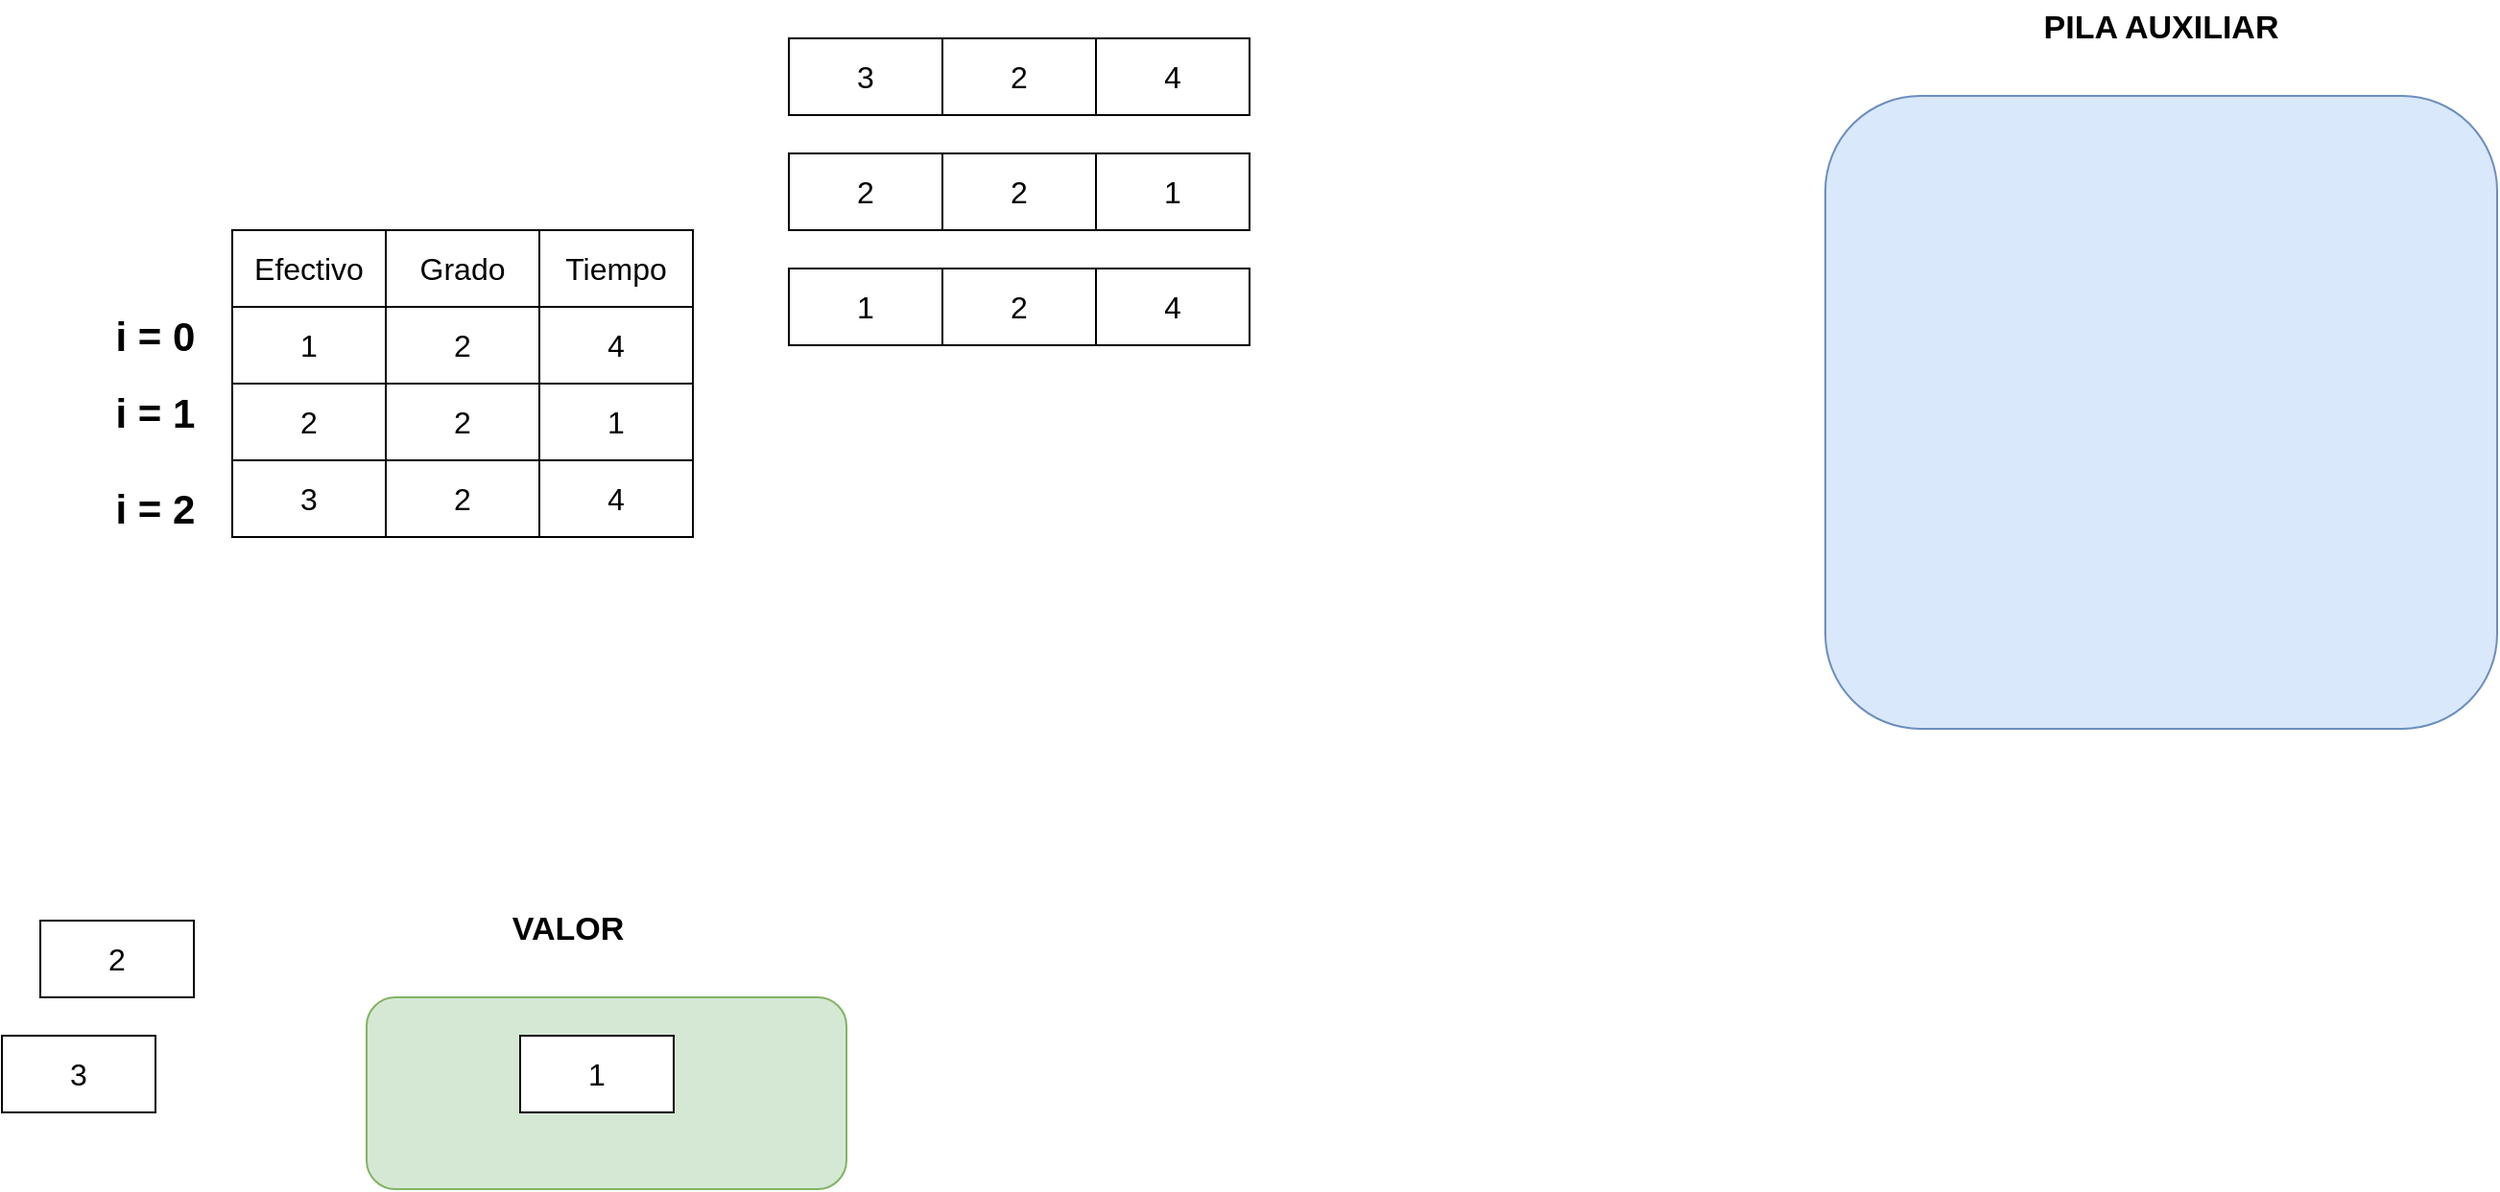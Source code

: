 <mxfile version="24.8.0">
  <diagram name="Page-1" id="RO83e8TsZ_ziVMQ4D4nY">
    <mxGraphModel dx="1820" dy="724" grid="1" gridSize="10" guides="1" tooltips="1" connect="1" arrows="1" fold="1" page="0" pageScale="1" pageWidth="850" pageHeight="1100" math="0" shadow="0">
      <root>
        <mxCell id="0" />
        <mxCell id="1" parent="0" />
        <mxCell id="15xjIEE3yB9wMmclx_-w-1" value="" style="rounded=1;whiteSpace=wrap;html=1;fillColor=#dae8fc;strokeColor=#6c8ebf;" vertex="1" parent="1">
          <mxGeometry x="760" y="100" width="350" height="330" as="geometry" />
        </mxCell>
        <mxCell id="15xjIEE3yB9wMmclx_-w-2" value="&lt;b&gt;&lt;font style=&quot;font-size: 17px;&quot;&gt;PILA AUXILIAR&lt;/font&gt;&lt;/b&gt;" style="text;html=1;align=center;verticalAlign=middle;whiteSpace=wrap;rounded=0;" vertex="1" parent="1">
          <mxGeometry x="830" y="50" width="210" height="30" as="geometry" />
        </mxCell>
        <mxCell id="15xjIEE3yB9wMmclx_-w-3" value="" style="shape=table;startSize=0;container=1;collapsible=0;childLayout=tableLayout;fontSize=16;" vertex="1" parent="1">
          <mxGeometry x="-70" y="170" width="240" height="160" as="geometry" />
        </mxCell>
        <mxCell id="15xjIEE3yB9wMmclx_-w-20" style="shape=tableRow;horizontal=0;startSize=0;swimlaneHead=0;swimlaneBody=0;strokeColor=inherit;top=0;left=0;bottom=0;right=0;collapsible=0;dropTarget=0;fillColor=none;points=[[0,0.5],[1,0.5]];portConstraint=eastwest;fontSize=16;" vertex="1" parent="15xjIEE3yB9wMmclx_-w-3">
          <mxGeometry width="240" height="40" as="geometry" />
        </mxCell>
        <mxCell id="15xjIEE3yB9wMmclx_-w-21" value="Efectivo" style="shape=partialRectangle;html=1;whiteSpace=wrap;connectable=0;strokeColor=inherit;overflow=hidden;fillColor=none;top=0;left=0;bottom=0;right=0;pointerEvents=1;fontSize=16;" vertex="1" parent="15xjIEE3yB9wMmclx_-w-20">
          <mxGeometry width="80" height="40" as="geometry">
            <mxRectangle width="80" height="40" as="alternateBounds" />
          </mxGeometry>
        </mxCell>
        <mxCell id="15xjIEE3yB9wMmclx_-w-22" value="Grado" style="shape=partialRectangle;html=1;whiteSpace=wrap;connectable=0;strokeColor=inherit;overflow=hidden;fillColor=none;top=0;left=0;bottom=0;right=0;pointerEvents=1;fontSize=16;" vertex="1" parent="15xjIEE3yB9wMmclx_-w-20">
          <mxGeometry x="80" width="80" height="40" as="geometry">
            <mxRectangle width="80" height="40" as="alternateBounds" />
          </mxGeometry>
        </mxCell>
        <mxCell id="15xjIEE3yB9wMmclx_-w-23" value="Tiempo" style="shape=partialRectangle;html=1;whiteSpace=wrap;connectable=0;strokeColor=inherit;overflow=hidden;fillColor=none;top=0;left=0;bottom=0;right=0;pointerEvents=1;fontSize=16;" vertex="1" parent="15xjIEE3yB9wMmclx_-w-20">
          <mxGeometry x="160" width="80" height="40" as="geometry">
            <mxRectangle width="80" height="40" as="alternateBounds" />
          </mxGeometry>
        </mxCell>
        <mxCell id="15xjIEE3yB9wMmclx_-w-4" value="" style="shape=tableRow;horizontal=0;startSize=0;swimlaneHead=0;swimlaneBody=0;strokeColor=inherit;top=0;left=0;bottom=0;right=0;collapsible=0;dropTarget=0;fillColor=none;points=[[0,0.5],[1,0.5]];portConstraint=eastwest;fontSize=16;" vertex="1" parent="15xjIEE3yB9wMmclx_-w-3">
          <mxGeometry y="40" width="240" height="40" as="geometry" />
        </mxCell>
        <mxCell id="15xjIEE3yB9wMmclx_-w-5" value="1" style="shape=partialRectangle;html=1;whiteSpace=wrap;connectable=0;strokeColor=inherit;overflow=hidden;fillColor=none;top=0;left=0;bottom=0;right=0;pointerEvents=1;fontSize=16;" vertex="1" parent="15xjIEE3yB9wMmclx_-w-4">
          <mxGeometry width="80" height="40" as="geometry">
            <mxRectangle width="80" height="40" as="alternateBounds" />
          </mxGeometry>
        </mxCell>
        <mxCell id="15xjIEE3yB9wMmclx_-w-6" value="2" style="shape=partialRectangle;html=1;whiteSpace=wrap;connectable=0;strokeColor=inherit;overflow=hidden;fillColor=none;top=0;left=0;bottom=0;right=0;pointerEvents=1;fontSize=16;" vertex="1" parent="15xjIEE3yB9wMmclx_-w-4">
          <mxGeometry x="80" width="80" height="40" as="geometry">
            <mxRectangle width="80" height="40" as="alternateBounds" />
          </mxGeometry>
        </mxCell>
        <mxCell id="15xjIEE3yB9wMmclx_-w-7" value="4" style="shape=partialRectangle;html=1;whiteSpace=wrap;connectable=0;strokeColor=inherit;overflow=hidden;fillColor=none;top=0;left=0;bottom=0;right=0;pointerEvents=1;fontSize=16;" vertex="1" parent="15xjIEE3yB9wMmclx_-w-4">
          <mxGeometry x="160" width="80" height="40" as="geometry">
            <mxRectangle width="80" height="40" as="alternateBounds" />
          </mxGeometry>
        </mxCell>
        <mxCell id="15xjIEE3yB9wMmclx_-w-24" style="shape=tableRow;horizontal=0;startSize=0;swimlaneHead=0;swimlaneBody=0;strokeColor=inherit;top=0;left=0;bottom=0;right=0;collapsible=0;dropTarget=0;fillColor=none;points=[[0,0.5],[1,0.5]];portConstraint=eastwest;fontSize=16;" vertex="1" parent="15xjIEE3yB9wMmclx_-w-3">
          <mxGeometry y="80" width="240" height="40" as="geometry" />
        </mxCell>
        <mxCell id="15xjIEE3yB9wMmclx_-w-25" value="2" style="shape=partialRectangle;html=1;whiteSpace=wrap;connectable=0;strokeColor=inherit;overflow=hidden;fillColor=none;top=0;left=0;bottom=0;right=0;pointerEvents=1;fontSize=16;" vertex="1" parent="15xjIEE3yB9wMmclx_-w-24">
          <mxGeometry width="80" height="40" as="geometry">
            <mxRectangle width="80" height="40" as="alternateBounds" />
          </mxGeometry>
        </mxCell>
        <mxCell id="15xjIEE3yB9wMmclx_-w-26" value="2" style="shape=partialRectangle;html=1;whiteSpace=wrap;connectable=0;strokeColor=inherit;overflow=hidden;fillColor=none;top=0;left=0;bottom=0;right=0;pointerEvents=1;fontSize=16;" vertex="1" parent="15xjIEE3yB9wMmclx_-w-24">
          <mxGeometry x="80" width="80" height="40" as="geometry">
            <mxRectangle width="80" height="40" as="alternateBounds" />
          </mxGeometry>
        </mxCell>
        <mxCell id="15xjIEE3yB9wMmclx_-w-27" value="1" style="shape=partialRectangle;html=1;whiteSpace=wrap;connectable=0;strokeColor=inherit;overflow=hidden;fillColor=none;top=0;left=0;bottom=0;right=0;pointerEvents=1;fontSize=16;" vertex="1" parent="15xjIEE3yB9wMmclx_-w-24">
          <mxGeometry x="160" width="80" height="40" as="geometry">
            <mxRectangle width="80" height="40" as="alternateBounds" />
          </mxGeometry>
        </mxCell>
        <mxCell id="15xjIEE3yB9wMmclx_-w-28" style="shape=tableRow;horizontal=0;startSize=0;swimlaneHead=0;swimlaneBody=0;strokeColor=inherit;top=0;left=0;bottom=0;right=0;collapsible=0;dropTarget=0;fillColor=none;points=[[0,0.5],[1,0.5]];portConstraint=eastwest;fontSize=16;" vertex="1" parent="15xjIEE3yB9wMmclx_-w-3">
          <mxGeometry y="120" width="240" height="40" as="geometry" />
        </mxCell>
        <mxCell id="15xjIEE3yB9wMmclx_-w-29" value="3" style="shape=partialRectangle;html=1;whiteSpace=wrap;connectable=0;strokeColor=inherit;overflow=hidden;fillColor=none;top=0;left=0;bottom=0;right=0;pointerEvents=1;fontSize=16;" vertex="1" parent="15xjIEE3yB9wMmclx_-w-28">
          <mxGeometry width="80" height="40" as="geometry">
            <mxRectangle width="80" height="40" as="alternateBounds" />
          </mxGeometry>
        </mxCell>
        <mxCell id="15xjIEE3yB9wMmclx_-w-30" value="2" style="shape=partialRectangle;html=1;whiteSpace=wrap;connectable=0;strokeColor=inherit;overflow=hidden;fillColor=none;top=0;left=0;bottom=0;right=0;pointerEvents=1;fontSize=16;" vertex="1" parent="15xjIEE3yB9wMmclx_-w-28">
          <mxGeometry x="80" width="80" height="40" as="geometry">
            <mxRectangle width="80" height="40" as="alternateBounds" />
          </mxGeometry>
        </mxCell>
        <mxCell id="15xjIEE3yB9wMmclx_-w-31" value="4" style="shape=partialRectangle;html=1;whiteSpace=wrap;connectable=0;strokeColor=inherit;overflow=hidden;fillColor=none;top=0;left=0;bottom=0;right=0;pointerEvents=1;fontSize=16;" vertex="1" parent="15xjIEE3yB9wMmclx_-w-28">
          <mxGeometry x="160" width="80" height="40" as="geometry">
            <mxRectangle width="80" height="40" as="alternateBounds" />
          </mxGeometry>
        </mxCell>
        <mxCell id="15xjIEE3yB9wMmclx_-w-36" value="" style="shape=table;startSize=0;container=1;collapsible=0;childLayout=tableLayout;fontSize=16;" vertex="1" parent="1">
          <mxGeometry x="220" y="190" width="240" height="40" as="geometry" />
        </mxCell>
        <mxCell id="15xjIEE3yB9wMmclx_-w-41" value="" style="shape=tableRow;horizontal=0;startSize=0;swimlaneHead=0;swimlaneBody=0;strokeColor=inherit;top=0;left=0;bottom=0;right=0;collapsible=0;dropTarget=0;fillColor=none;points=[[0,0.5],[1,0.5]];portConstraint=eastwest;fontSize=16;" vertex="1" parent="15xjIEE3yB9wMmclx_-w-36">
          <mxGeometry width="240" height="40" as="geometry" />
        </mxCell>
        <mxCell id="15xjIEE3yB9wMmclx_-w-42" value="1" style="shape=partialRectangle;html=1;whiteSpace=wrap;connectable=0;strokeColor=inherit;overflow=hidden;fillColor=none;top=0;left=0;bottom=0;right=0;pointerEvents=1;fontSize=16;" vertex="1" parent="15xjIEE3yB9wMmclx_-w-41">
          <mxGeometry width="80" height="40" as="geometry">
            <mxRectangle width="80" height="40" as="alternateBounds" />
          </mxGeometry>
        </mxCell>
        <mxCell id="15xjIEE3yB9wMmclx_-w-43" value="2" style="shape=partialRectangle;html=1;whiteSpace=wrap;connectable=0;strokeColor=inherit;overflow=hidden;fillColor=none;top=0;left=0;bottom=0;right=0;pointerEvents=1;fontSize=16;" vertex="1" parent="15xjIEE3yB9wMmclx_-w-41">
          <mxGeometry x="80" width="80" height="40" as="geometry">
            <mxRectangle width="80" height="40" as="alternateBounds" />
          </mxGeometry>
        </mxCell>
        <mxCell id="15xjIEE3yB9wMmclx_-w-44" value="4" style="shape=partialRectangle;html=1;whiteSpace=wrap;connectable=0;strokeColor=inherit;overflow=hidden;fillColor=none;top=0;left=0;bottom=0;right=0;pointerEvents=1;fontSize=16;" vertex="1" parent="15xjIEE3yB9wMmclx_-w-41">
          <mxGeometry x="160" width="80" height="40" as="geometry">
            <mxRectangle width="80" height="40" as="alternateBounds" />
          </mxGeometry>
        </mxCell>
        <mxCell id="15xjIEE3yB9wMmclx_-w-53" value="" style="shape=table;startSize=0;container=1;collapsible=0;childLayout=tableLayout;fontSize=16;" vertex="1" parent="1">
          <mxGeometry x="220" y="130" width="240" height="40" as="geometry" />
        </mxCell>
        <mxCell id="15xjIEE3yB9wMmclx_-w-54" value="" style="shape=tableRow;horizontal=0;startSize=0;swimlaneHead=0;swimlaneBody=0;strokeColor=inherit;top=0;left=0;bottom=0;right=0;collapsible=0;dropTarget=0;fillColor=none;points=[[0,0.5],[1,0.5]];portConstraint=eastwest;fontSize=16;" vertex="1" parent="15xjIEE3yB9wMmclx_-w-53">
          <mxGeometry width="240" height="40" as="geometry" />
        </mxCell>
        <mxCell id="15xjIEE3yB9wMmclx_-w-55" value="2" style="shape=partialRectangle;html=1;whiteSpace=wrap;connectable=0;strokeColor=inherit;overflow=hidden;fillColor=none;top=0;left=0;bottom=0;right=0;pointerEvents=1;fontSize=16;" vertex="1" parent="15xjIEE3yB9wMmclx_-w-54">
          <mxGeometry width="80" height="40" as="geometry">
            <mxRectangle width="80" height="40" as="alternateBounds" />
          </mxGeometry>
        </mxCell>
        <mxCell id="15xjIEE3yB9wMmclx_-w-56" value="2" style="shape=partialRectangle;html=1;whiteSpace=wrap;connectable=0;strokeColor=inherit;overflow=hidden;fillColor=none;top=0;left=0;bottom=0;right=0;pointerEvents=1;fontSize=16;" vertex="1" parent="15xjIEE3yB9wMmclx_-w-54">
          <mxGeometry x="80" width="80" height="40" as="geometry">
            <mxRectangle width="80" height="40" as="alternateBounds" />
          </mxGeometry>
        </mxCell>
        <mxCell id="15xjIEE3yB9wMmclx_-w-57" value="1" style="shape=partialRectangle;html=1;whiteSpace=wrap;connectable=0;strokeColor=inherit;overflow=hidden;fillColor=none;top=0;left=0;bottom=0;right=0;pointerEvents=1;fontSize=16;" vertex="1" parent="15xjIEE3yB9wMmclx_-w-54">
          <mxGeometry x="160" width="80" height="40" as="geometry">
            <mxRectangle width="80" height="40" as="alternateBounds" />
          </mxGeometry>
        </mxCell>
        <mxCell id="15xjIEE3yB9wMmclx_-w-58" value="" style="shape=table;startSize=0;container=1;collapsible=0;childLayout=tableLayout;fontSize=16;" vertex="1" parent="1">
          <mxGeometry x="220" y="70" width="240" height="40" as="geometry" />
        </mxCell>
        <mxCell id="15xjIEE3yB9wMmclx_-w-59" value="" style="shape=tableRow;horizontal=0;startSize=0;swimlaneHead=0;swimlaneBody=0;strokeColor=inherit;top=0;left=0;bottom=0;right=0;collapsible=0;dropTarget=0;fillColor=none;points=[[0,0.5],[1,0.5]];portConstraint=eastwest;fontSize=16;" vertex="1" parent="15xjIEE3yB9wMmclx_-w-58">
          <mxGeometry width="240" height="40" as="geometry" />
        </mxCell>
        <mxCell id="15xjIEE3yB9wMmclx_-w-60" value="3" style="shape=partialRectangle;html=1;whiteSpace=wrap;connectable=0;strokeColor=inherit;overflow=hidden;fillColor=none;top=0;left=0;bottom=0;right=0;pointerEvents=1;fontSize=16;" vertex="1" parent="15xjIEE3yB9wMmclx_-w-59">
          <mxGeometry width="80" height="40" as="geometry">
            <mxRectangle width="80" height="40" as="alternateBounds" />
          </mxGeometry>
        </mxCell>
        <mxCell id="15xjIEE3yB9wMmclx_-w-61" value="2" style="shape=partialRectangle;html=1;whiteSpace=wrap;connectable=0;strokeColor=inherit;overflow=hidden;fillColor=none;top=0;left=0;bottom=0;right=0;pointerEvents=1;fontSize=16;" vertex="1" parent="15xjIEE3yB9wMmclx_-w-59">
          <mxGeometry x="80" width="80" height="40" as="geometry">
            <mxRectangle width="80" height="40" as="alternateBounds" />
          </mxGeometry>
        </mxCell>
        <mxCell id="15xjIEE3yB9wMmclx_-w-62" value="4" style="shape=partialRectangle;html=1;whiteSpace=wrap;connectable=0;strokeColor=inherit;overflow=hidden;fillColor=none;top=0;left=0;bottom=0;right=0;pointerEvents=1;fontSize=16;" vertex="1" parent="15xjIEE3yB9wMmclx_-w-59">
          <mxGeometry x="160" width="80" height="40" as="geometry">
            <mxRectangle width="80" height="40" as="alternateBounds" />
          </mxGeometry>
        </mxCell>
        <mxCell id="15xjIEE3yB9wMmclx_-w-63" value="" style="rounded=1;whiteSpace=wrap;html=1;fillColor=#d5e8d4;strokeColor=#82b366;" vertex="1" parent="1">
          <mxGeometry y="570" width="250" height="100" as="geometry" />
        </mxCell>
        <mxCell id="15xjIEE3yB9wMmclx_-w-64" value="&lt;span style=&quot;font-size: 17px;&quot;&gt;&lt;b&gt;VALOR&lt;/b&gt;&lt;/span&gt;" style="text;html=1;align=center;verticalAlign=middle;whiteSpace=wrap;rounded=0;" vertex="1" parent="1">
          <mxGeometry y="520" width="210" height="30" as="geometry" />
        </mxCell>
        <mxCell id="15xjIEE3yB9wMmclx_-w-70" value="" style="shape=table;startSize=0;container=1;collapsible=0;childLayout=tableLayout;fontSize=16;" vertex="1" parent="1">
          <mxGeometry x="80" y="590" width="80" height="40" as="geometry" />
        </mxCell>
        <mxCell id="15xjIEE3yB9wMmclx_-w-71" value="" style="shape=tableRow;horizontal=0;startSize=0;swimlaneHead=0;swimlaneBody=0;strokeColor=inherit;top=0;left=0;bottom=0;right=0;collapsible=0;dropTarget=0;fillColor=none;points=[[0,0.5],[1,0.5]];portConstraint=eastwest;fontSize=16;" vertex="1" parent="15xjIEE3yB9wMmclx_-w-70">
          <mxGeometry width="80" height="40" as="geometry" />
        </mxCell>
        <mxCell id="15xjIEE3yB9wMmclx_-w-72" value="1" style="shape=partialRectangle;html=1;whiteSpace=wrap;connectable=0;strokeColor=inherit;overflow=hidden;fillColor=none;top=0;left=0;bottom=0;right=0;pointerEvents=1;fontSize=16;" vertex="1" parent="15xjIEE3yB9wMmclx_-w-71">
          <mxGeometry width="80" height="40" as="geometry">
            <mxRectangle width="80" height="40" as="alternateBounds" />
          </mxGeometry>
        </mxCell>
        <mxCell id="15xjIEE3yB9wMmclx_-w-75" value="" style="shape=table;startSize=0;container=1;collapsible=0;childLayout=tableLayout;fontSize=16;" vertex="1" parent="1">
          <mxGeometry x="-170" y="530" width="80" height="40" as="geometry" />
        </mxCell>
        <mxCell id="15xjIEE3yB9wMmclx_-w-76" value="" style="shape=tableRow;horizontal=0;startSize=0;swimlaneHead=0;swimlaneBody=0;strokeColor=inherit;top=0;left=0;bottom=0;right=0;collapsible=0;dropTarget=0;fillColor=none;points=[[0,0.5],[1,0.5]];portConstraint=eastwest;fontSize=16;" vertex="1" parent="15xjIEE3yB9wMmclx_-w-75">
          <mxGeometry width="80" height="40" as="geometry" />
        </mxCell>
        <mxCell id="15xjIEE3yB9wMmclx_-w-77" value="2" style="shape=partialRectangle;html=1;whiteSpace=wrap;connectable=0;strokeColor=inherit;overflow=hidden;fillColor=none;top=0;left=0;bottom=0;right=0;pointerEvents=1;fontSize=16;" vertex="1" parent="15xjIEE3yB9wMmclx_-w-76">
          <mxGeometry width="80" height="40" as="geometry">
            <mxRectangle width="80" height="40" as="alternateBounds" />
          </mxGeometry>
        </mxCell>
        <mxCell id="15xjIEE3yB9wMmclx_-w-80" value="" style="shape=table;startSize=0;container=1;collapsible=0;childLayout=tableLayout;fontSize=16;" vertex="1" parent="1">
          <mxGeometry x="-190" y="590" width="80" height="40" as="geometry" />
        </mxCell>
        <mxCell id="15xjIEE3yB9wMmclx_-w-81" value="" style="shape=tableRow;horizontal=0;startSize=0;swimlaneHead=0;swimlaneBody=0;strokeColor=inherit;top=0;left=0;bottom=0;right=0;collapsible=0;dropTarget=0;fillColor=none;points=[[0,0.5],[1,0.5]];portConstraint=eastwest;fontSize=16;" vertex="1" parent="15xjIEE3yB9wMmclx_-w-80">
          <mxGeometry width="80" height="40" as="geometry" />
        </mxCell>
        <mxCell id="15xjIEE3yB9wMmclx_-w-82" value="3" style="shape=partialRectangle;html=1;whiteSpace=wrap;connectable=0;strokeColor=inherit;overflow=hidden;fillColor=none;top=0;left=0;bottom=0;right=0;pointerEvents=1;fontSize=16;" vertex="1" parent="15xjIEE3yB9wMmclx_-w-81">
          <mxGeometry width="80" height="40" as="geometry">
            <mxRectangle width="80" height="40" as="alternateBounds" />
          </mxGeometry>
        </mxCell>
        <mxCell id="15xjIEE3yB9wMmclx_-w-85" value="&lt;span style=&quot;font-size: 21px;&quot;&gt;&lt;b&gt;i = 0&lt;/b&gt;&lt;/span&gt;" style="text;html=1;align=center;verticalAlign=middle;whiteSpace=wrap;rounded=0;" vertex="1" parent="1">
          <mxGeometry x="-140" y="210" width="60" height="30" as="geometry" />
        </mxCell>
        <mxCell id="15xjIEE3yB9wMmclx_-w-86" value="&lt;span style=&quot;font-size: 21px;&quot;&gt;&lt;b&gt;i = 1&lt;/b&gt;&lt;/span&gt;" style="text;html=1;align=center;verticalAlign=middle;whiteSpace=wrap;rounded=0;" vertex="1" parent="1">
          <mxGeometry x="-140" y="250" width="60" height="30" as="geometry" />
        </mxCell>
        <mxCell id="15xjIEE3yB9wMmclx_-w-87" value="&lt;span style=&quot;font-size: 21px;&quot;&gt;&lt;b&gt;i = 2&lt;/b&gt;&lt;/span&gt;" style="text;html=1;align=center;verticalAlign=middle;whiteSpace=wrap;rounded=0;" vertex="1" parent="1">
          <mxGeometry x="-140" y="300" width="60" height="30" as="geometry" />
        </mxCell>
      </root>
    </mxGraphModel>
  </diagram>
</mxfile>
